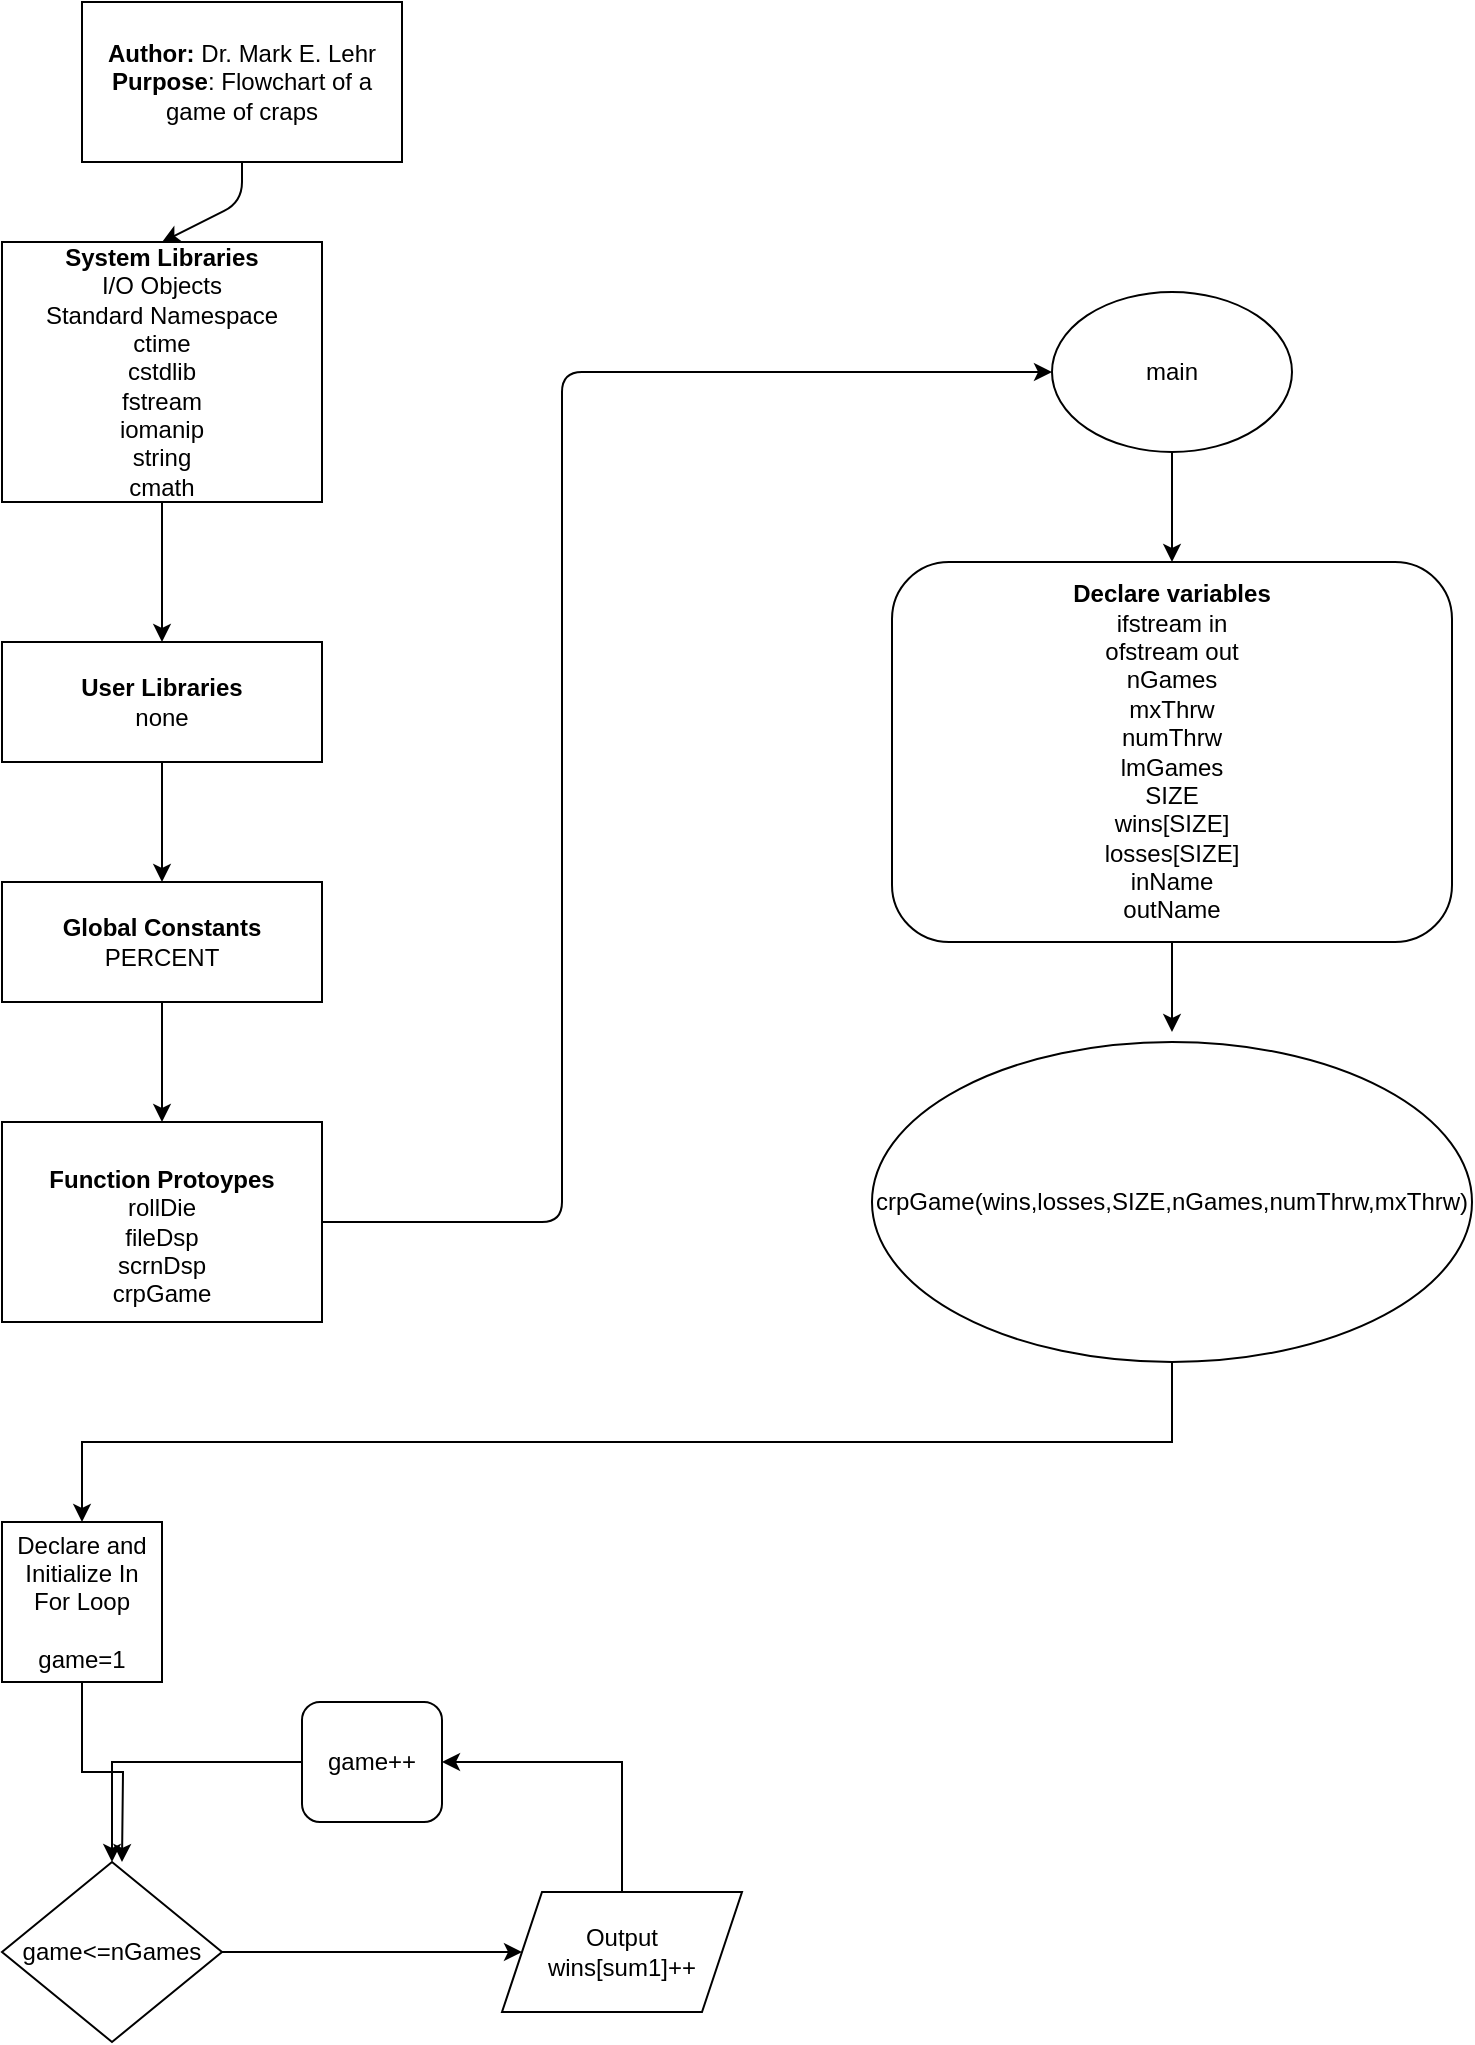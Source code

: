 <mxfile version="14.8.0" type="device"><diagram id="C5RBs43oDa-KdzZeNtuy" name="Page-1"><mxGraphModel dx="2062" dy="1122" grid="1" gridSize="10" guides="1" tooltips="1" connect="1" arrows="1" fold="1" page="1" pageScale="1" pageWidth="827" pageHeight="1169" math="0" shadow="0"><root><mxCell id="WIyWlLk6GJQsqaUBKTNV-0"/><mxCell id="WIyWlLk6GJQsqaUBKTNV-1" parent="WIyWlLk6GJQsqaUBKTNV-0"/><mxCell id="UY6TMyrwF0UtHI_7bbra-0" value="&lt;b&gt;Author:&lt;/b&gt; Dr. Mark E. Lehr&lt;br&gt;&lt;b&gt;Purpose&lt;/b&gt;: Flowchart of a game of craps" style="rounded=0;whiteSpace=wrap;html=1;" parent="WIyWlLk6GJQsqaUBKTNV-1" vertex="1"><mxGeometry x="80" y="40" width="160" height="80" as="geometry"/></mxCell><mxCell id="UY6TMyrwF0UtHI_7bbra-2" value="&lt;b&gt;System Libraries&lt;/b&gt;&lt;br&gt;I/O Objects&lt;br&gt;Standard Namespace&lt;br&gt;ctime&lt;br&gt;cstdlib&lt;br&gt;fstream&lt;br&gt;iomanip&lt;br&gt;string&lt;br&gt;cmath" style="rounded=0;whiteSpace=wrap;html=1;" parent="WIyWlLk6GJQsqaUBKTNV-1" vertex="1"><mxGeometry x="40" y="160" width="160" height="130" as="geometry"/></mxCell><mxCell id="UY6TMyrwF0UtHI_7bbra-3" value="" style="endArrow=classic;html=1;entryX=0.5;entryY=0;entryDx=0;entryDy=0;exitX=0.5;exitY=1;exitDx=0;exitDy=0;" parent="WIyWlLk6GJQsqaUBKTNV-1" source="UY6TMyrwF0UtHI_7bbra-0" target="UY6TMyrwF0UtHI_7bbra-2" edge="1"><mxGeometry width="50" height="50" relative="1" as="geometry"><mxPoint x="140" y="270" as="sourcePoint"/><mxPoint x="190" y="220" as="targetPoint"/><Array as="points"><mxPoint x="160" y="140"/></Array></mxGeometry></mxCell><mxCell id="UY6TMyrwF0UtHI_7bbra-4" value="&lt;b&gt;User Libraries&lt;br&gt;&lt;/b&gt;none" style="rounded=0;whiteSpace=wrap;html=1;" parent="WIyWlLk6GJQsqaUBKTNV-1" vertex="1"><mxGeometry x="40" y="360" width="160" height="60" as="geometry"/></mxCell><mxCell id="UY6TMyrwF0UtHI_7bbra-5" value="" style="endArrow=classic;html=1;exitX=0.5;exitY=1;exitDx=0;exitDy=0;entryX=0.5;entryY=0;entryDx=0;entryDy=0;" parent="WIyWlLk6GJQsqaUBKTNV-1" source="UY6TMyrwF0UtHI_7bbra-4" target="UY6TMyrwF0UtHI_7bbra-7" edge="1"><mxGeometry width="50" height="50" relative="1" as="geometry"><mxPoint x="100" y="390" as="sourcePoint"/><mxPoint x="120" y="450" as="targetPoint"/></mxGeometry></mxCell><mxCell id="UY6TMyrwF0UtHI_7bbra-6" value="" style="endArrow=classic;html=1;exitX=0.5;exitY=1;exitDx=0;exitDy=0;entryX=0.5;entryY=0;entryDx=0;entryDy=0;" parent="WIyWlLk6GJQsqaUBKTNV-1" source="UY6TMyrwF0UtHI_7bbra-2" target="UY6TMyrwF0UtHI_7bbra-4" edge="1"><mxGeometry width="50" height="50" relative="1" as="geometry"><mxPoint x="100" y="390" as="sourcePoint"/><mxPoint x="150" y="340" as="targetPoint"/></mxGeometry></mxCell><mxCell id="UY6TMyrwF0UtHI_7bbra-7" value="&lt;b&gt;Global Constants&lt;br&gt;&lt;/b&gt;PERCENT" style="rounded=0;whiteSpace=wrap;html=1;" parent="WIyWlLk6GJQsqaUBKTNV-1" vertex="1"><mxGeometry x="40" y="480" width="160" height="60" as="geometry"/></mxCell><mxCell id="UY6TMyrwF0UtHI_7bbra-8" value="&lt;b&gt;&lt;br&gt;Function Protoypes&lt;/b&gt;&lt;br&gt;rollDie&lt;br&gt;fileDsp&lt;br&gt;scrnDsp&lt;br&gt;crpGame" style="rounded=0;whiteSpace=wrap;html=1;" parent="WIyWlLk6GJQsqaUBKTNV-1" vertex="1"><mxGeometry x="40" y="600" width="160" height="100" as="geometry"/></mxCell><mxCell id="UY6TMyrwF0UtHI_7bbra-9" value="" style="endArrow=classic;html=1;exitX=0.5;exitY=1;exitDx=0;exitDy=0;entryX=0.5;entryY=0;entryDx=0;entryDy=0;" parent="WIyWlLk6GJQsqaUBKTNV-1" source="UY6TMyrwF0UtHI_7bbra-7" target="UY6TMyrwF0UtHI_7bbra-8" edge="1"><mxGeometry width="50" height="50" relative="1" as="geometry"><mxPoint x="100" y="550" as="sourcePoint"/><mxPoint x="150" y="500" as="targetPoint"/></mxGeometry></mxCell><mxCell id="UY6TMyrwF0UtHI_7bbra-10" value="main" style="ellipse;whiteSpace=wrap;html=1;" parent="WIyWlLk6GJQsqaUBKTNV-1" vertex="1"><mxGeometry x="565" y="185" width="120" height="80" as="geometry"/></mxCell><mxCell id="UY6TMyrwF0UtHI_7bbra-11" value="" style="endArrow=classic;html=1;exitX=1;exitY=0.5;exitDx=0;exitDy=0;entryX=0;entryY=0.5;entryDx=0;entryDy=0;" parent="WIyWlLk6GJQsqaUBKTNV-1" source="UY6TMyrwF0UtHI_7bbra-8" target="UY6TMyrwF0UtHI_7bbra-10" edge="1"><mxGeometry width="50" height="50" relative="1" as="geometry"><mxPoint x="280" y="410" as="sourcePoint"/><mxPoint x="330" y="360" as="targetPoint"/><Array as="points"><mxPoint x="320" y="650"/><mxPoint x="320" y="225"/></Array></mxGeometry></mxCell><mxCell id="UY6TMyrwF0UtHI_7bbra-15" style="edgeStyle=orthogonalEdgeStyle;rounded=0;orthogonalLoop=1;jettySize=auto;html=1;exitX=0.5;exitY=1;exitDx=0;exitDy=0;entryX=0.5;entryY=0;entryDx=0;entryDy=0;" parent="WIyWlLk6GJQsqaUBKTNV-1" source="UY6TMyrwF0UtHI_7bbra-12" edge="1"><mxGeometry relative="1" as="geometry"><mxPoint x="625" y="555" as="targetPoint"/></mxGeometry></mxCell><mxCell id="UY6TMyrwF0UtHI_7bbra-12" value="&lt;b&gt;Declare variables&lt;/b&gt;&lt;br&gt;ifstream in&lt;br&gt;ofstream out&lt;br&gt;nGames&lt;br&gt;mxThrw&lt;br&gt;numThrw&lt;br&gt;lmGames&lt;br&gt;SIZE&lt;br&gt;wins[SIZE]&lt;br&gt;losses[SIZE]&lt;br&gt;inName&lt;br&gt;outName" style="rounded=1;whiteSpace=wrap;html=1;" parent="WIyWlLk6GJQsqaUBKTNV-1" vertex="1"><mxGeometry x="485" y="320" width="280" height="190" as="geometry"/></mxCell><mxCell id="UY6TMyrwF0UtHI_7bbra-13" value="" style="endArrow=classic;html=1;exitX=0.5;exitY=1;exitDx=0;exitDy=0;entryX=0.5;entryY=0;entryDx=0;entryDy=0;" parent="WIyWlLk6GJQsqaUBKTNV-1" source="UY6TMyrwF0UtHI_7bbra-10" target="UY6TMyrwF0UtHI_7bbra-12" edge="1"><mxGeometry width="50" height="50" relative="1" as="geometry"><mxPoint x="490" y="360" as="sourcePoint"/><mxPoint x="540" y="310" as="targetPoint"/></mxGeometry></mxCell><mxCell id="lZ35rFJN02T9pMGjFJjb-1" style="edgeStyle=orthogonalEdgeStyle;rounded=0;orthogonalLoop=1;jettySize=auto;html=1;exitX=0.5;exitY=1;exitDx=0;exitDy=0;entryX=0.5;entryY=0;entryDx=0;entryDy=0;" edge="1" parent="WIyWlLk6GJQsqaUBKTNV-1" source="UY6TMyrwF0UtHI_7bbra-16" target="lZ35rFJN02T9pMGjFJjb-0"><mxGeometry relative="1" as="geometry"/></mxCell><mxCell id="UY6TMyrwF0UtHI_7bbra-16" value="crpGame(wins,losses,SIZE,nGames,numThrw,mxThrw)" style="ellipse;whiteSpace=wrap;html=1;" parent="WIyWlLk6GJQsqaUBKTNV-1" vertex="1"><mxGeometry x="475" y="560" width="300" height="160" as="geometry"/></mxCell><mxCell id="lZ35rFJN02T9pMGjFJjb-7" style="edgeStyle=orthogonalEdgeStyle;rounded=0;orthogonalLoop=1;jettySize=auto;html=1;exitX=0.5;exitY=1;exitDx=0;exitDy=0;" edge="1" parent="WIyWlLk6GJQsqaUBKTNV-1" source="lZ35rFJN02T9pMGjFJjb-0"><mxGeometry relative="1" as="geometry"><mxPoint x="100" y="970" as="targetPoint"/></mxGeometry></mxCell><mxCell id="lZ35rFJN02T9pMGjFJjb-0" value="Declare and Initialize In For Loop&lt;br&gt;&lt;br&gt;game=1" style="whiteSpace=wrap;html=1;aspect=fixed;" vertex="1" parent="WIyWlLk6GJQsqaUBKTNV-1"><mxGeometry x="40" y="800" width="80" height="80" as="geometry"/></mxCell><mxCell id="lZ35rFJN02T9pMGjFJjb-9" style="edgeStyle=orthogonalEdgeStyle;rounded=0;orthogonalLoop=1;jettySize=auto;html=1;exitX=1;exitY=0.5;exitDx=0;exitDy=0;entryX=0;entryY=0.5;entryDx=0;entryDy=0;" edge="1" parent="WIyWlLk6GJQsqaUBKTNV-1" source="lZ35rFJN02T9pMGjFJjb-2" target="lZ35rFJN02T9pMGjFJjb-5"><mxGeometry relative="1" as="geometry"/></mxCell><mxCell id="lZ35rFJN02T9pMGjFJjb-2" value="game&amp;lt;=nGames" style="rhombus;whiteSpace=wrap;html=1;" vertex="1" parent="WIyWlLk6GJQsqaUBKTNV-1"><mxGeometry x="40" y="970" width="110" height="90" as="geometry"/></mxCell><mxCell id="lZ35rFJN02T9pMGjFJjb-6" style="edgeStyle=orthogonalEdgeStyle;rounded=0;orthogonalLoop=1;jettySize=auto;html=1;exitX=0;exitY=0.5;exitDx=0;exitDy=0;entryX=0.5;entryY=0;entryDx=0;entryDy=0;" edge="1" parent="WIyWlLk6GJQsqaUBKTNV-1" source="lZ35rFJN02T9pMGjFJjb-4" target="lZ35rFJN02T9pMGjFJjb-2"><mxGeometry relative="1" as="geometry"/></mxCell><mxCell id="lZ35rFJN02T9pMGjFJjb-4" value="game++" style="rounded=1;whiteSpace=wrap;html=1;" vertex="1" parent="WIyWlLk6GJQsqaUBKTNV-1"><mxGeometry x="190" y="890" width="70" height="60" as="geometry"/></mxCell><mxCell id="lZ35rFJN02T9pMGjFJjb-8" style="edgeStyle=orthogonalEdgeStyle;rounded=0;orthogonalLoop=1;jettySize=auto;html=1;exitX=0.5;exitY=0;exitDx=0;exitDy=0;entryX=1;entryY=0.5;entryDx=0;entryDy=0;" edge="1" parent="WIyWlLk6GJQsqaUBKTNV-1" source="lZ35rFJN02T9pMGjFJjb-5" target="lZ35rFJN02T9pMGjFJjb-4"><mxGeometry relative="1" as="geometry"/></mxCell><mxCell id="lZ35rFJN02T9pMGjFJjb-5" value="Output&lt;br&gt;wins[sum1]++" style="shape=parallelogram;perimeter=parallelogramPerimeter;whiteSpace=wrap;html=1;fixedSize=1;" vertex="1" parent="WIyWlLk6GJQsqaUBKTNV-1"><mxGeometry x="290" y="985" width="120" height="60" as="geometry"/></mxCell></root></mxGraphModel></diagram></mxfile>